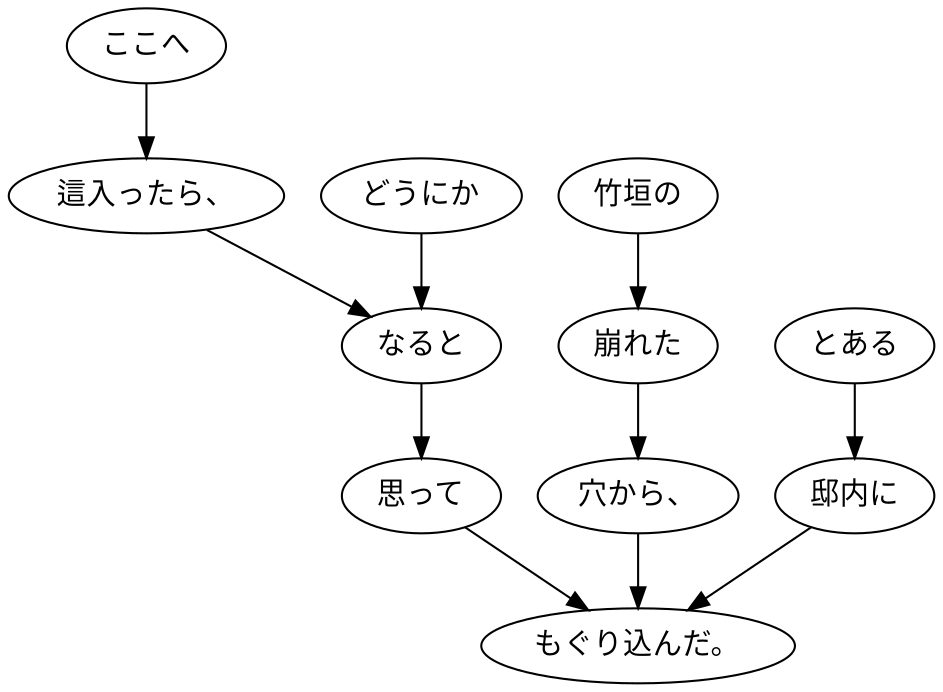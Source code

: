 digraph graph41 {
	node0 [label="ここへ"];
	node1 [label="這入ったら、"];
	node2 [label="どうにか"];
	node3 [label="なると"];
	node4 [label="思って"];
	node5 [label="竹垣の"];
	node6 [label="崩れた"];
	node7 [label="穴から、"];
	node8 [label="とある"];
	node9 [label="邸内に"];
	node10 [label="もぐり込んだ。"];
	node0 -> node1;
	node1 -> node3;
	node2 -> node3;
	node3 -> node4;
	node4 -> node10;
	node5 -> node6;
	node6 -> node7;
	node7 -> node10;
	node8 -> node9;
	node9 -> node10;
}
